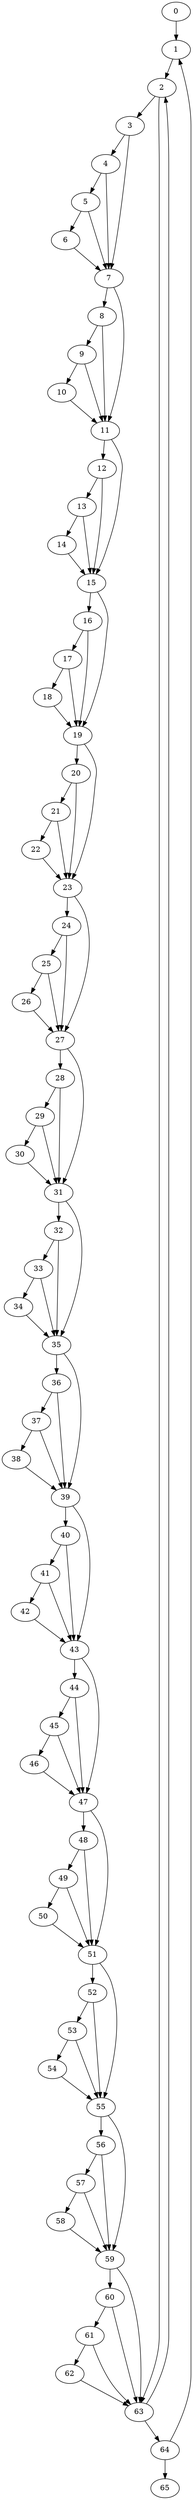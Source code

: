 digraph {
	0
	1
	2
	3
	4
	5
	6
	7
	8
	9
	10
	11
	12
	13
	14
	15
	16
	17
	18
	19
	20
	21
	22
	23
	24
	25
	26
	27
	28
	29
	30
	31
	32
	33
	34
	35
	36
	37
	38
	39
	40
	41
	42
	43
	44
	45
	46
	47
	48
	49
	50
	51
	52
	53
	54
	55
	56
	57
	58
	59
	60
	61
	62
	63
	64
	65
	55 -> 56
	6 -> 7
	3 -> 7
	4 -> 7
	5 -> 7
	13 -> 14
	52 -> 53
	27 -> 28
	32 -> 33
	33 -> 34
	3 -> 4
	11 -> 15
	12 -> 15
	13 -> 15
	14 -> 15
	21 -> 22
	57 -> 58
	55 -> 59
	56 -> 59
	57 -> 59
	58 -> 59
	20 -> 21
	29 -> 30
	51 -> 52
	2 -> 63
	59 -> 63
	60 -> 63
	61 -> 63
	62 -> 63
	2 -> 3
	4 -> 5
	37 -> 38
	31 -> 32
	36 -> 37
	43 -> 44
	11 -> 12
	24 -> 25
	27 -> 31
	28 -> 31
	29 -> 31
	30 -> 31
	23 -> 24
	25 -> 26
	35 -> 36
	60 -> 61
	17 -> 18
	15 -> 19
	16 -> 19
	17 -> 19
	18 -> 19
	19 -> 20
	38 -> 39
	35 -> 39
	36 -> 39
	37 -> 39
	24 -> 27
	25 -> 27
	26 -> 27
	23 -> 27
	40 -> 41
	8 -> 9
	15 -> 16
	20 -> 23
	21 -> 23
	22 -> 23
	19 -> 23
	63 -> 64
	10 -> 11
	7 -> 11
	8 -> 11
	9 -> 11
	12 -> 13
	44 -> 45
	64 -> 1
	0 -> 1
	1 -> 2
	63 -> 2
	5 -> 6
	9 -> 10
	56 -> 57
	43 -> 47
	44 -> 47
	45 -> 47
	46 -> 47
	47 -> 48
	47 -> 51
	48 -> 51
	49 -> 51
	50 -> 51
	53 -> 54
	61 -> 62
	16 -> 17
	31 -> 35
	32 -> 35
	33 -> 35
	34 -> 35
	45 -> 46
	64 -> 65
	7 -> 8
	28 -> 29
	59 -> 60
	48 -> 49
	49 -> 50
	51 -> 55
	52 -> 55
	53 -> 55
	54 -> 55
	39 -> 40
	41 -> 42
	42 -> 43
	39 -> 43
	40 -> 43
	41 -> 43
}
